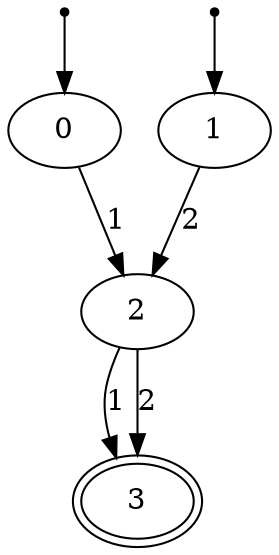 digraph a { 
F0[shape=point] ;
F0->0 ;
0->2 [label="1"] ;
F1[shape=point] ;
F1->1 ;
1->2 [label="2"] ;
2 ;
2->3 [label="1"] ;
2->3 [label="2"] ;
3[peripheries=2] ;

 }